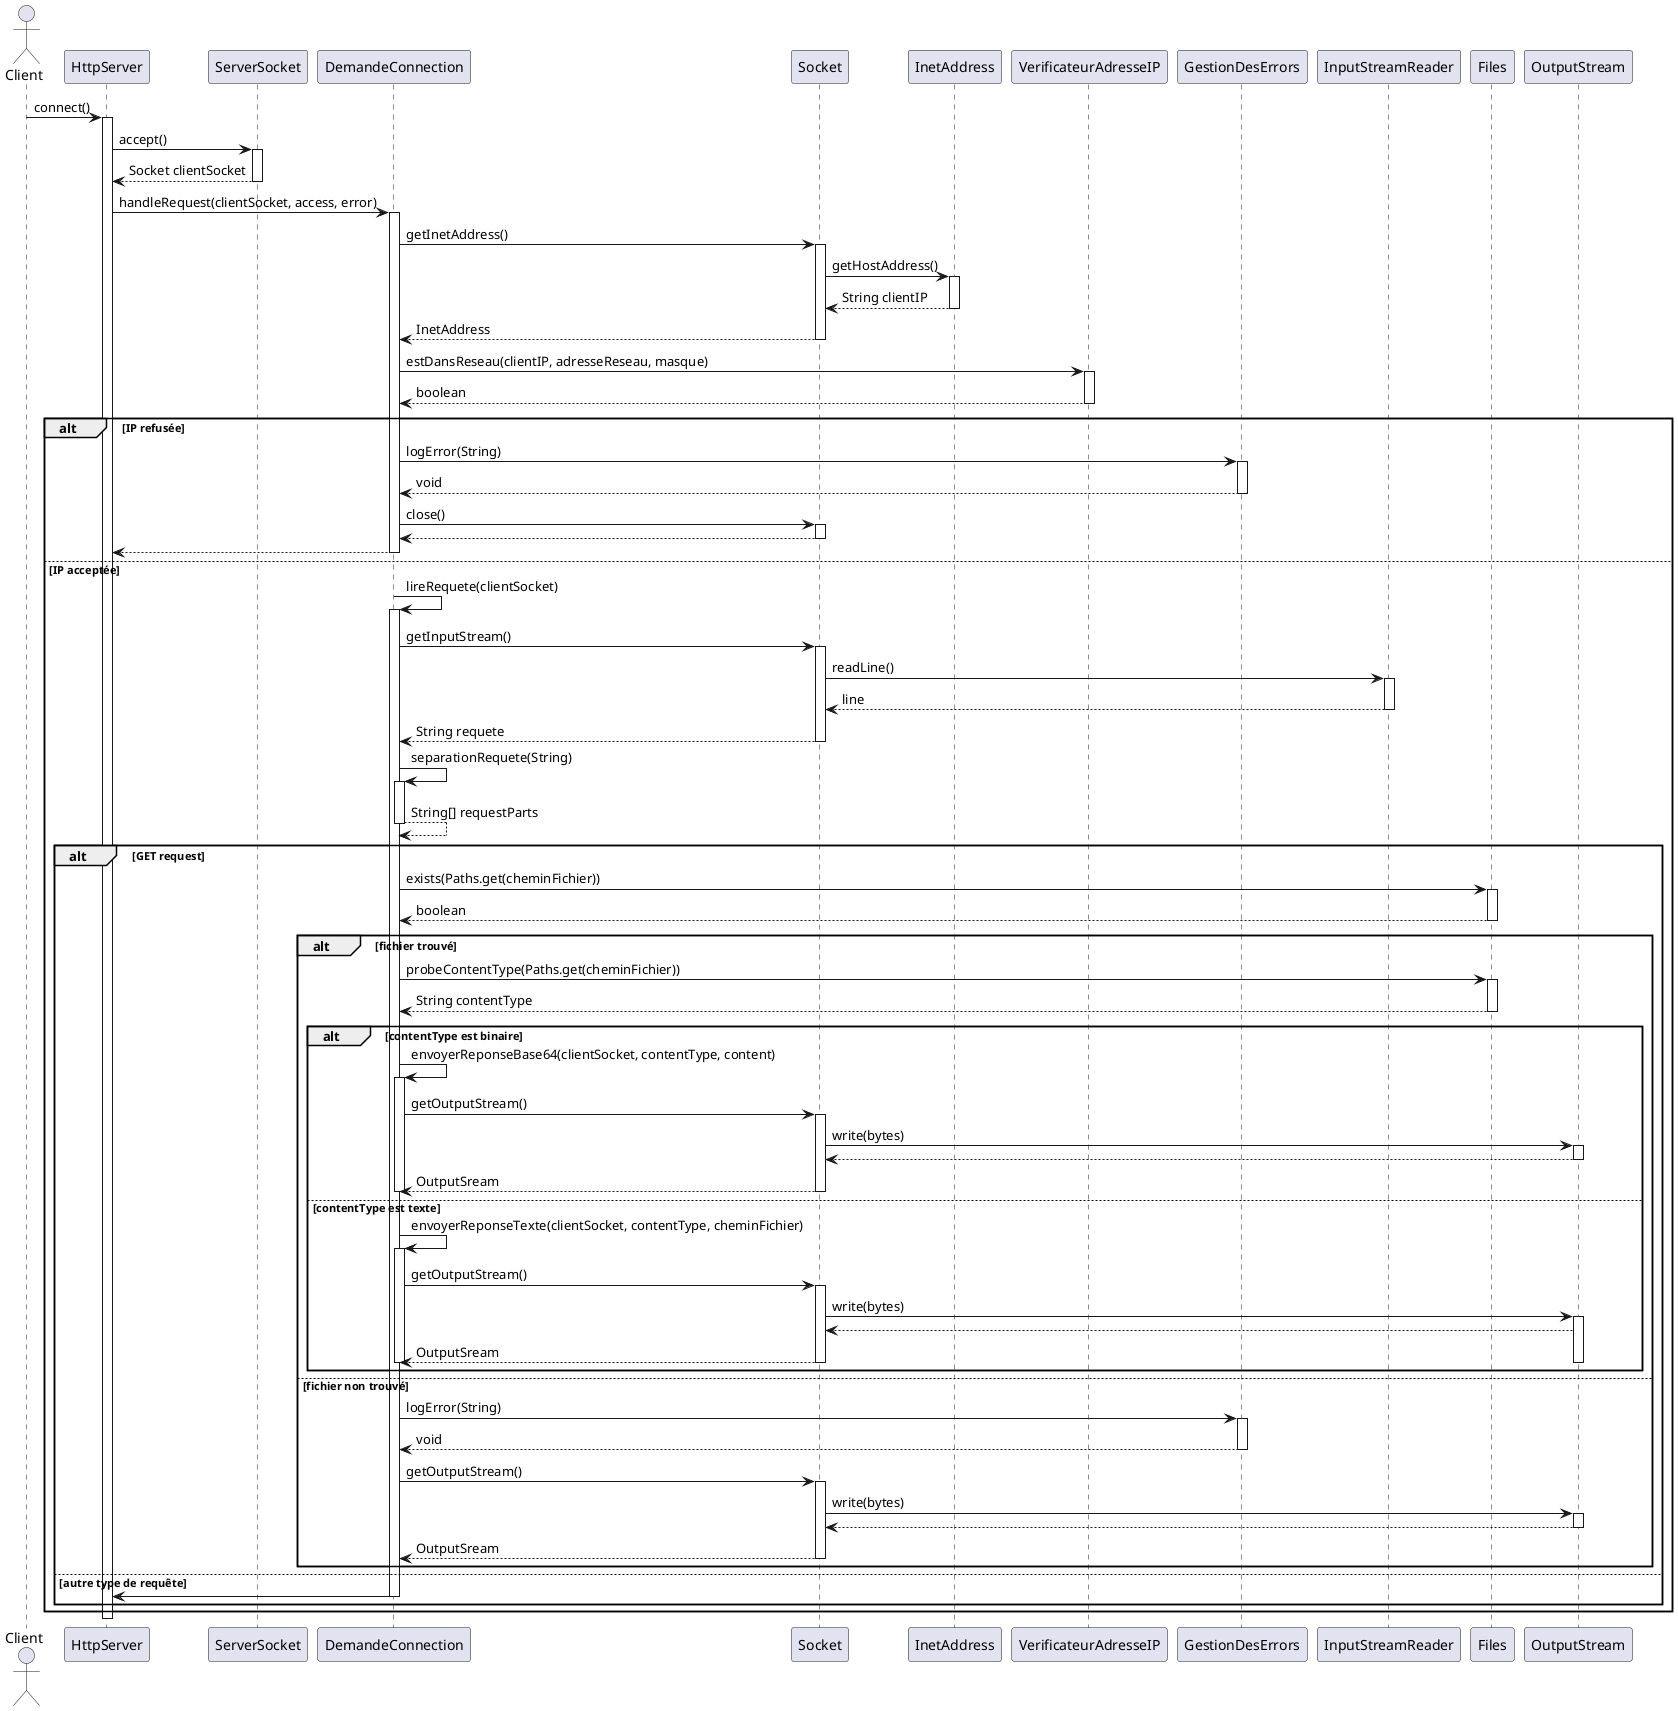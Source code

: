 @startuml
actor Client

Client -> HttpServer : connect()
activate HttpServer

HttpServer -> ServerSocket : accept()
activate ServerSocket
ServerSocket --> HttpServer : Socket clientSocket
deactivate ServerSocket

HttpServer -> DemandeConnection : handleRequest(clientSocket, access, error)
activate DemandeConnection

DemandeConnection -> Socket : getInetAddress()
activate Socket
Socket -> InetAddress : getHostAddress()
activate InetAddress
InetAddress --> Socket : String clientIP
deactivate InetAddress
Socket --> DemandeConnection : InetAddress
deactivate Socket

DemandeConnection -> VerificateurAdresseIP : estDansReseau(clientIP, adresseReseau, masque)
activate VerificateurAdresseIP
VerificateurAdresseIP --> DemandeConnection : boolean
deactivate VerificateurAdresseIP

alt IP refusée
    DemandeConnection -> GestionDesErrors : logError(String)
    activate GestionDesErrors
    GestionDesErrors --> DemandeConnection : void
    deactivate GestionDesErrors

    DemandeConnection -> Socket : close()
    activate Socket
    Socket --> DemandeConnection
    deactivate Socket
    DemandeConnection --> HttpServer
    deactivate DemandeConnection
else IP acceptée

    DemandeConnection -> DemandeConnection : lireRequete(clientSocket)
    activate DemandeConnection
    DemandeConnection -> Socket : getInputStream()
    activate Socket
    Socket -> InputStreamReader : readLine()
    activate InputStreamReader
    InputStreamReader --> Socket : line
    deactivate InputStreamReader
    Socket --> DemandeConnection : String requete
    deactivate InputStreamReader
    deactivate Socket


    DemandeConnection -> DemandeConnection : separationRequete(String)
    activate DemandeConnection
    DemandeConnection --> DemandeConnection : String[] requestParts
    deactivate DemandeConnection

    alt GET request
        DemandeConnection -> Files : exists(Paths.get(cheminFichier))
        activate Files
        Files --> DemandeConnection : boolean
        deactivate Files

        alt fichier trouvé
            DemandeConnection -> Files : probeContentType(Paths.get(cheminFichier))
            activate Files
            Files --> DemandeConnection : String contentType
            deactivate Files

            alt contentType est binaire
                DemandeConnection -> DemandeConnection : envoyerReponseBase64(clientSocket, contentType, content)
                activate DemandeConnection
                DemandeConnection -> Socket : getOutputStream()
                activate Socket
                Socket -> OutputStream : write(bytes)
                activate OutputStream
                OutputStream --> Socket
                 deactivate OutputStream
                Socket --> DemandeConnection : OutputSream

                deactivate Socket
                deactivate DemandeConnection
            else contentType est texte
                DemandeConnection -> DemandeConnection : envoyerReponseTexte(clientSocket, contentType, cheminFichier)
                activate DemandeConnection
                DemandeConnection -> Socket : getOutputStream()
                activate Socket
                Socket -> OutputStream : write(bytes)
                activate OutputStream
                OutputStream --> Socket
                Socket --> DemandeConnection : OutputSream
                deactivate OutputStream
                deactivate Socket
                deactivate DemandeConnection
            end
        else fichier non trouvé
            DemandeConnection -> GestionDesErrors : logError(String)
            activate GestionDesErrors
            GestionDesErrors --> DemandeConnection : void
            deactivate GestionDesErrors

            DemandeConnection -> Socket : getOutputStream()
            activate Socket
            Socket -> OutputStream : write(bytes)
            activate OutputStream
            OutputStream --> Socket
            deactivate OutputStream
            Socket --> DemandeConnection : OutputSream
            deactivate Socket
        end
    else autre type de requête
        DemandeConnection -> HttpServer
        deactivate DemandeConnection
    end
end

deactivate HttpServer
@enduml